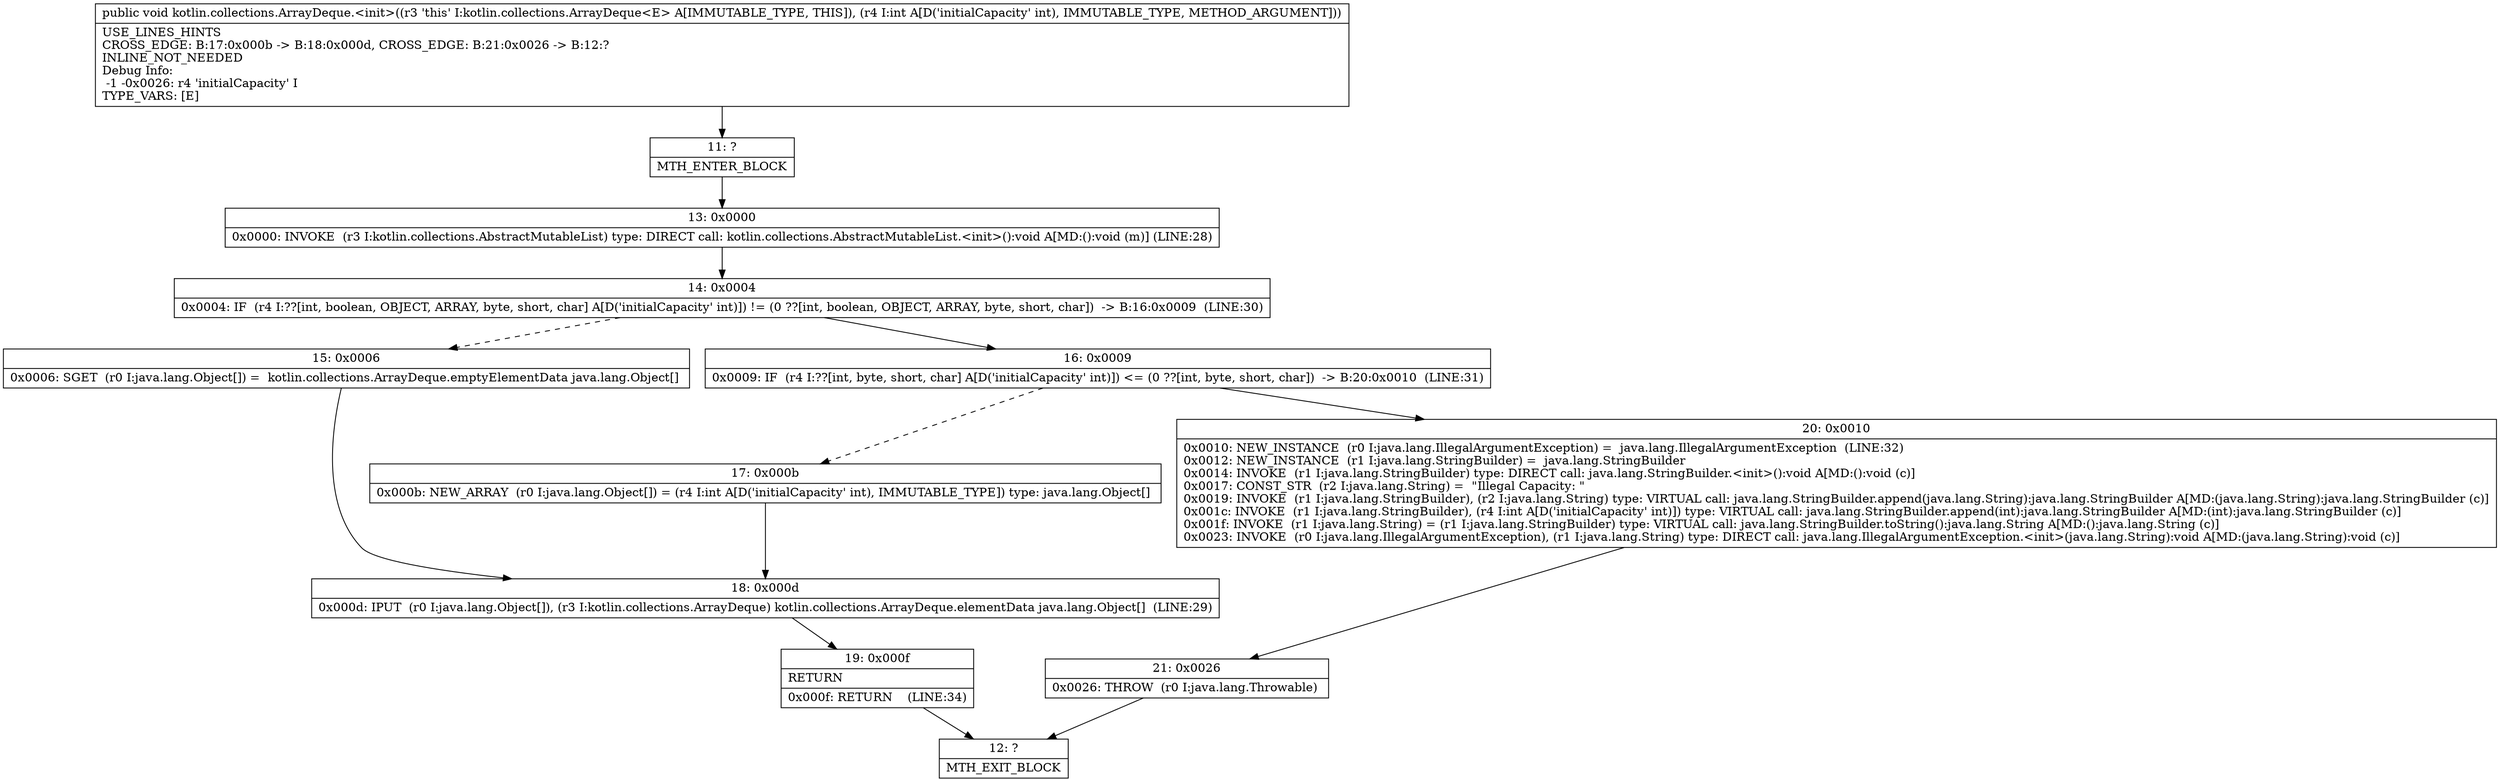 digraph "CFG forkotlin.collections.ArrayDeque.\<init\>(I)V" {
Node_11 [shape=record,label="{11\:\ ?|MTH_ENTER_BLOCK\l}"];
Node_13 [shape=record,label="{13\:\ 0x0000|0x0000: INVOKE  (r3 I:kotlin.collections.AbstractMutableList) type: DIRECT call: kotlin.collections.AbstractMutableList.\<init\>():void A[MD:():void (m)] (LINE:28)\l}"];
Node_14 [shape=record,label="{14\:\ 0x0004|0x0004: IF  (r4 I:??[int, boolean, OBJECT, ARRAY, byte, short, char] A[D('initialCapacity' int)]) != (0 ??[int, boolean, OBJECT, ARRAY, byte, short, char])  \-\> B:16:0x0009  (LINE:30)\l}"];
Node_15 [shape=record,label="{15\:\ 0x0006|0x0006: SGET  (r0 I:java.lang.Object[]) =  kotlin.collections.ArrayDeque.emptyElementData java.lang.Object[] \l}"];
Node_18 [shape=record,label="{18\:\ 0x000d|0x000d: IPUT  (r0 I:java.lang.Object[]), (r3 I:kotlin.collections.ArrayDeque) kotlin.collections.ArrayDeque.elementData java.lang.Object[]  (LINE:29)\l}"];
Node_19 [shape=record,label="{19\:\ 0x000f|RETURN\l|0x000f: RETURN    (LINE:34)\l}"];
Node_12 [shape=record,label="{12\:\ ?|MTH_EXIT_BLOCK\l}"];
Node_16 [shape=record,label="{16\:\ 0x0009|0x0009: IF  (r4 I:??[int, byte, short, char] A[D('initialCapacity' int)]) \<= (0 ??[int, byte, short, char])  \-\> B:20:0x0010  (LINE:31)\l}"];
Node_17 [shape=record,label="{17\:\ 0x000b|0x000b: NEW_ARRAY  (r0 I:java.lang.Object[]) = (r4 I:int A[D('initialCapacity' int), IMMUTABLE_TYPE]) type: java.lang.Object[] \l}"];
Node_20 [shape=record,label="{20\:\ 0x0010|0x0010: NEW_INSTANCE  (r0 I:java.lang.IllegalArgumentException) =  java.lang.IllegalArgumentException  (LINE:32)\l0x0012: NEW_INSTANCE  (r1 I:java.lang.StringBuilder) =  java.lang.StringBuilder \l0x0014: INVOKE  (r1 I:java.lang.StringBuilder) type: DIRECT call: java.lang.StringBuilder.\<init\>():void A[MD:():void (c)]\l0x0017: CONST_STR  (r2 I:java.lang.String) =  \"Illegal Capacity: \" \l0x0019: INVOKE  (r1 I:java.lang.StringBuilder), (r2 I:java.lang.String) type: VIRTUAL call: java.lang.StringBuilder.append(java.lang.String):java.lang.StringBuilder A[MD:(java.lang.String):java.lang.StringBuilder (c)]\l0x001c: INVOKE  (r1 I:java.lang.StringBuilder), (r4 I:int A[D('initialCapacity' int)]) type: VIRTUAL call: java.lang.StringBuilder.append(int):java.lang.StringBuilder A[MD:(int):java.lang.StringBuilder (c)]\l0x001f: INVOKE  (r1 I:java.lang.String) = (r1 I:java.lang.StringBuilder) type: VIRTUAL call: java.lang.StringBuilder.toString():java.lang.String A[MD:():java.lang.String (c)]\l0x0023: INVOKE  (r0 I:java.lang.IllegalArgumentException), (r1 I:java.lang.String) type: DIRECT call: java.lang.IllegalArgumentException.\<init\>(java.lang.String):void A[MD:(java.lang.String):void (c)]\l}"];
Node_21 [shape=record,label="{21\:\ 0x0026|0x0026: THROW  (r0 I:java.lang.Throwable) \l}"];
MethodNode[shape=record,label="{public void kotlin.collections.ArrayDeque.\<init\>((r3 'this' I:kotlin.collections.ArrayDeque\<E\> A[IMMUTABLE_TYPE, THIS]), (r4 I:int A[D('initialCapacity' int), IMMUTABLE_TYPE, METHOD_ARGUMENT]))  | USE_LINES_HINTS\lCROSS_EDGE: B:17:0x000b \-\> B:18:0x000d, CROSS_EDGE: B:21:0x0026 \-\> B:12:?\lINLINE_NOT_NEEDED\lDebug Info:\l  \-1 \-0x0026: r4 'initialCapacity' I\lTYPE_VARS: [E]\l}"];
MethodNode -> Node_11;Node_11 -> Node_13;
Node_13 -> Node_14;
Node_14 -> Node_15[style=dashed];
Node_14 -> Node_16;
Node_15 -> Node_18;
Node_18 -> Node_19;
Node_19 -> Node_12;
Node_16 -> Node_17[style=dashed];
Node_16 -> Node_20;
Node_17 -> Node_18;
Node_20 -> Node_21;
Node_21 -> Node_12;
}

